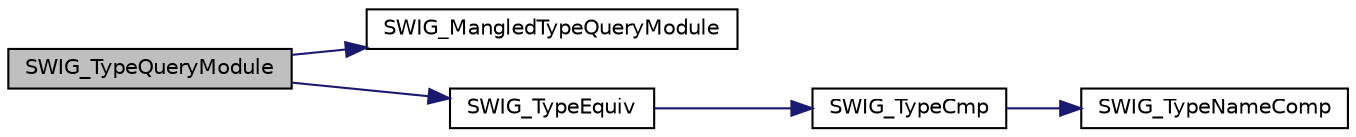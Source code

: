 digraph "SWIG_TypeQueryModule"
{
 // LATEX_PDF_SIZE
  edge [fontname="Helvetica",fontsize="10",labelfontname="Helvetica",labelfontsize="10"];
  node [fontname="Helvetica",fontsize="10",shape=record];
  rankdir="LR";
  Node1 [label="SWIG_TypeQueryModule",height=0.2,width=0.4,color="black", fillcolor="grey75", style="filled", fontcolor="black",tooltip=" "];
  Node1 -> Node2 [color="midnightblue",fontsize="10",style="solid",fontname="Helvetica"];
  Node2 [label="SWIG_MangledTypeQueryModule",height=0.2,width=0.4,color="black", fillcolor="white", style="filled",URL="$de/d48/swig__runtime_8h.html#a93c4c0e7df4ace78aab2f2efd289de52",tooltip=" "];
  Node1 -> Node3 [color="midnightblue",fontsize="10",style="solid",fontname="Helvetica"];
  Node3 [label="SWIG_TypeEquiv",height=0.2,width=0.4,color="black", fillcolor="white", style="filled",URL="$de/d48/swig__runtime_8h.html#a23ecf039d651082ffc7582c4f50af780",tooltip=" "];
  Node3 -> Node4 [color="midnightblue",fontsize="10",style="solid",fontname="Helvetica"];
  Node4 [label="SWIG_TypeCmp",height=0.2,width=0.4,color="black", fillcolor="white", style="filled",URL="$de/d48/swig__runtime_8h.html#a73131c439c907ed987c34da85b95a597",tooltip=" "];
  Node4 -> Node5 [color="midnightblue",fontsize="10",style="solid",fontname="Helvetica"];
  Node5 [label="SWIG_TypeNameComp",height=0.2,width=0.4,color="black", fillcolor="white", style="filled",URL="$de/d48/swig__runtime_8h.html#a2f69ad4207037cb391a2b2d5915fcba2",tooltip=" "];
}

